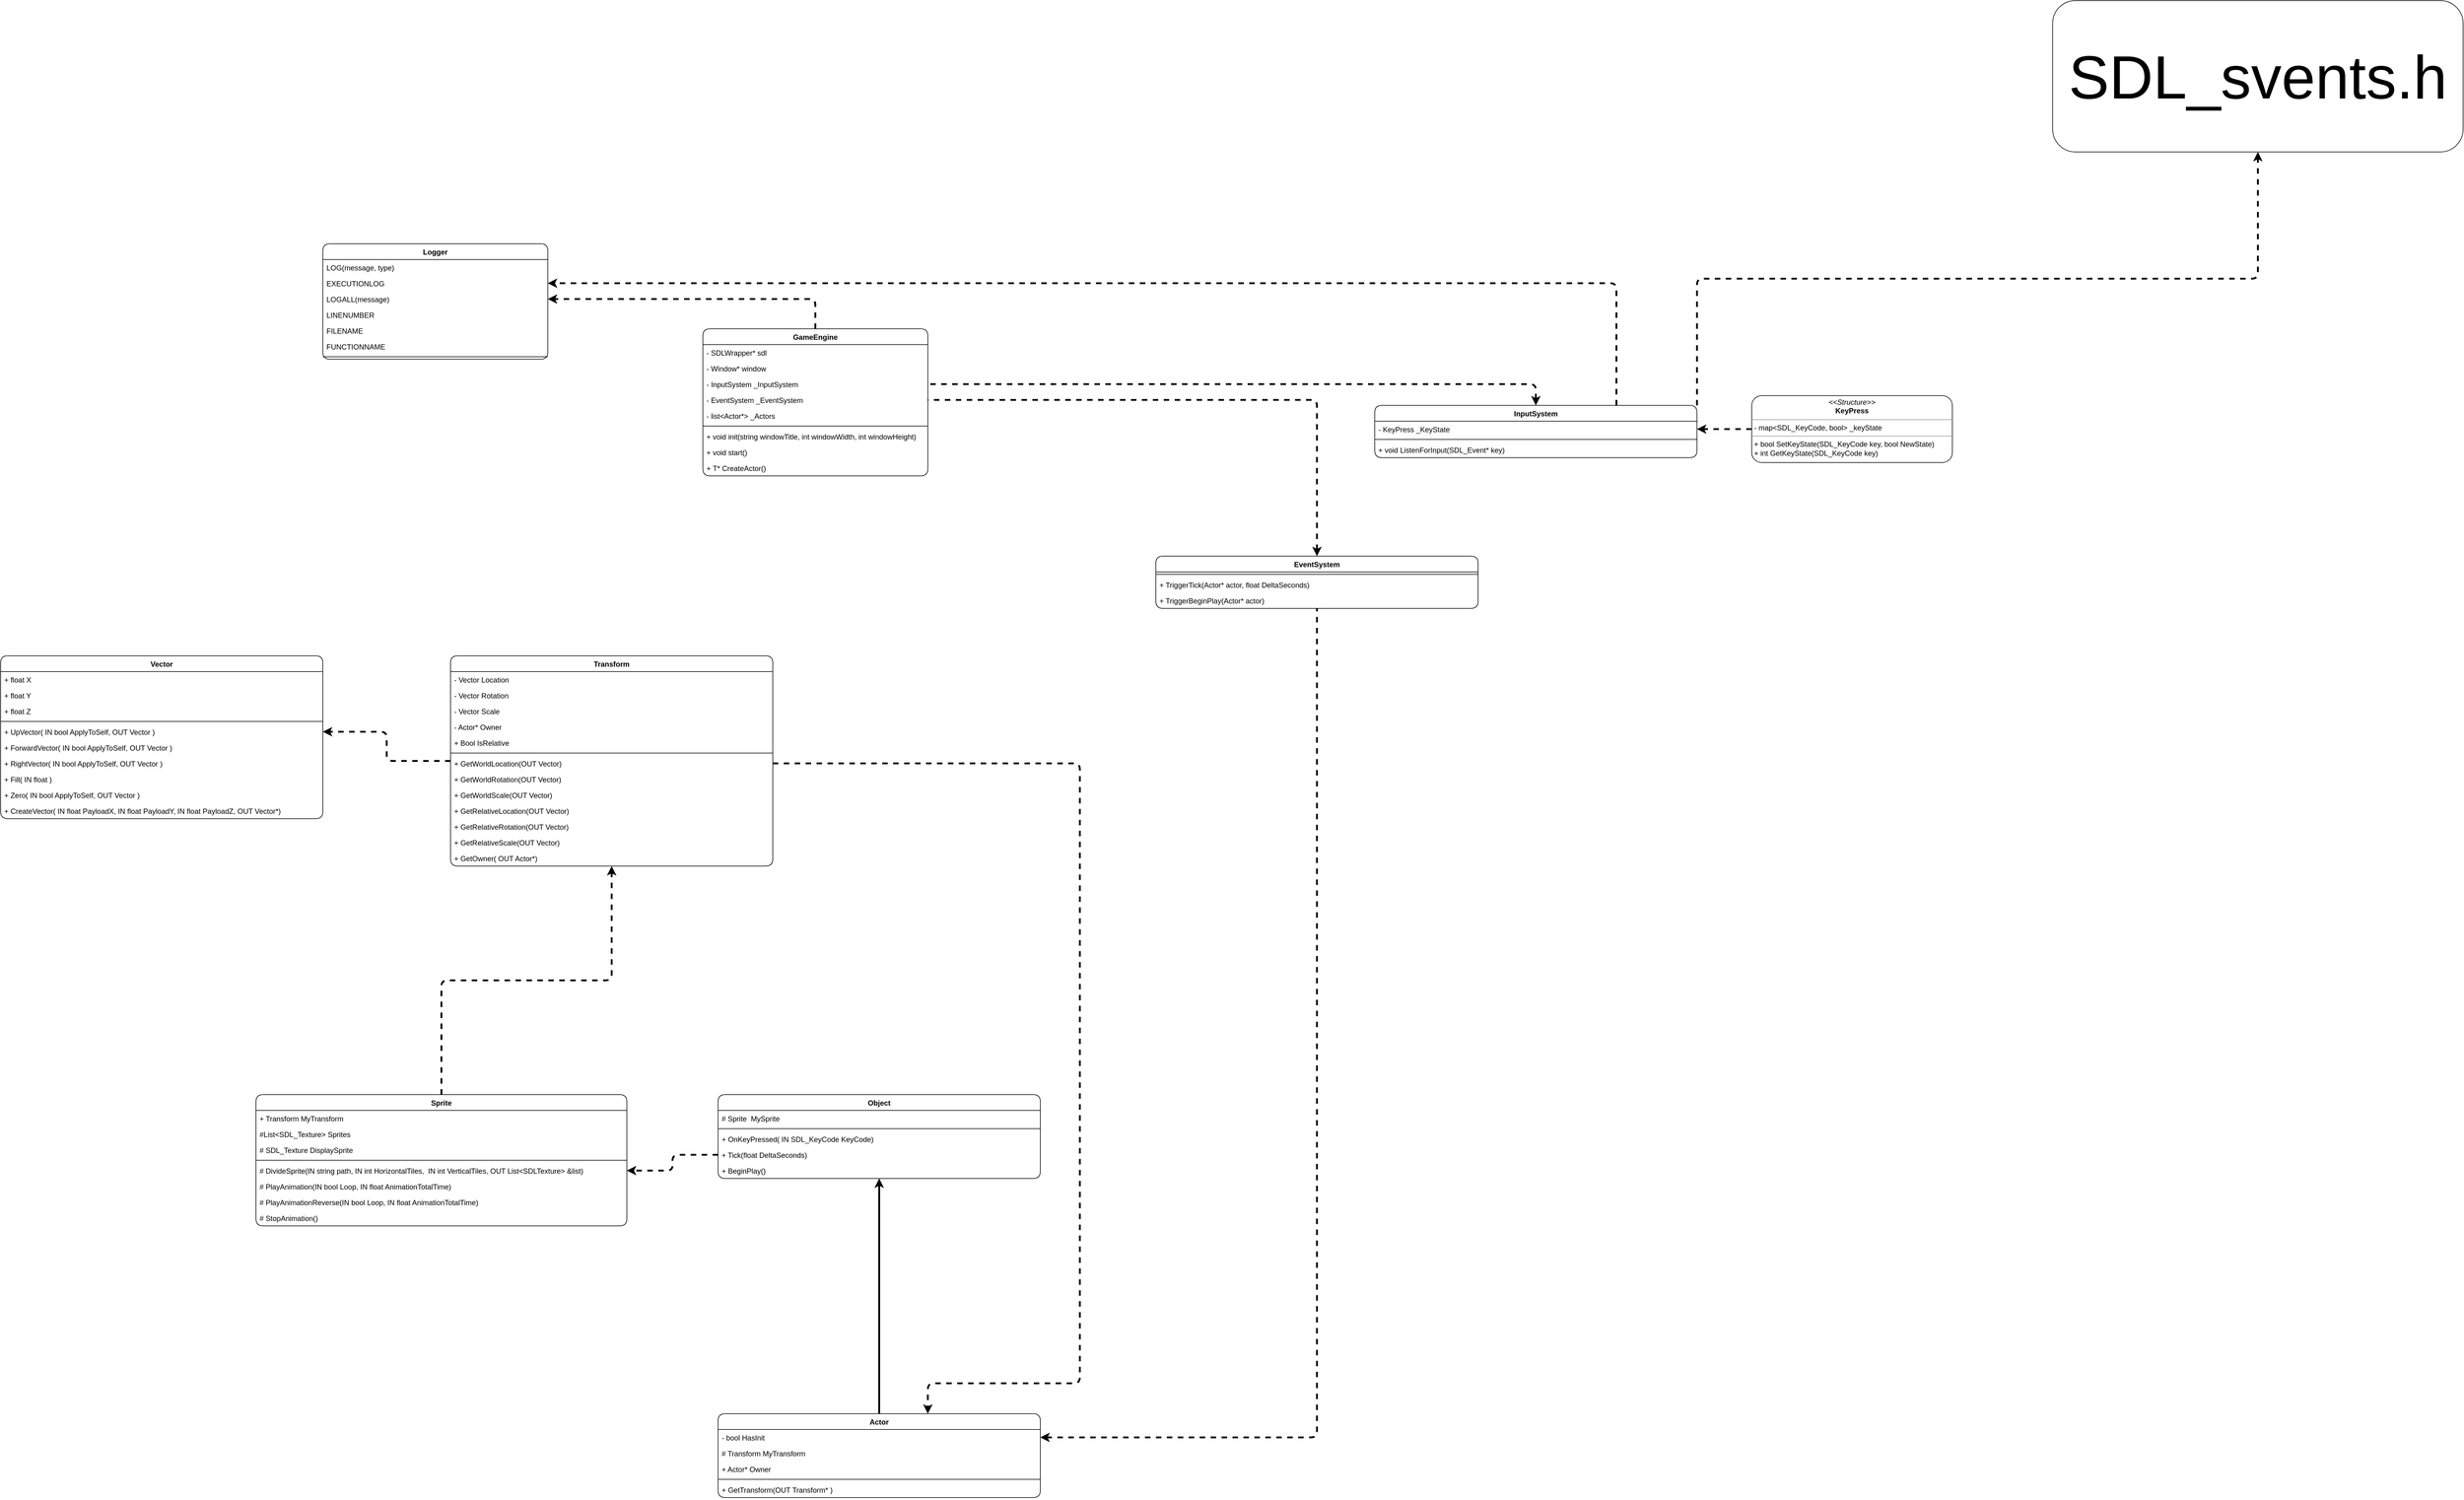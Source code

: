 <mxfile version="20.2.8" type="device"><diagram id="Res_MFt2tQa9ZmmpcqQg" name="Page-1"><mxGraphModel dx="1224" dy="749" grid="1" gridSize="25" guides="1" tooltips="1" connect="1" arrows="1" fold="1" page="1" pageScale="1" pageWidth="3300" pageHeight="4681" background="none" math="0" shadow="0"><root><mxCell id="0"/><mxCell id="1" parent="0"/><mxCell id="TzonNZ6yyS0ptHYCjy6T-36" style="edgeStyle=orthogonalEdgeStyle;rounded=1;orthogonalLoop=1;jettySize=auto;html=1;exitX=0.5;exitY=0;exitDx=0;exitDy=0;dashed=1;strokeWidth=3;entryX=1;entryY=0.5;entryDx=0;entryDy=0;" parent="1" source="TzonNZ6yyS0ptHYCjy6T-5" target="TzonNZ6yyS0ptHYCjy6T-32" edge="1"><mxGeometry relative="1" as="geometry"/></mxCell><mxCell id="TzonNZ6yyS0ptHYCjy6T-5" value="GameEngine" style="swimlane;fontStyle=1;align=center;verticalAlign=top;childLayout=stackLayout;horizontal=1;startSize=26;horizontalStack=0;resizeParent=1;resizeParentMax=0;resizeLast=0;collapsible=1;marginBottom=0;rounded=1;" parent="1" vertex="1"><mxGeometry x="1155" y="790" width="370" height="242" as="geometry"/></mxCell><mxCell id="TzonNZ6yyS0ptHYCjy6T-6" value="- SDLWrapper* sdl" style="text;strokeColor=none;fillColor=none;align=left;verticalAlign=top;spacingLeft=4;spacingRight=4;overflow=hidden;rotatable=0;points=[[0,0.5],[1,0.5]];portConstraint=eastwest;rounded=1;" parent="TzonNZ6yyS0ptHYCjy6T-5" vertex="1"><mxGeometry y="26" width="370" height="26" as="geometry"/></mxCell><mxCell id="TzonNZ6yyS0ptHYCjy6T-10" value="- Window* window" style="text;strokeColor=none;fillColor=none;align=left;verticalAlign=top;spacingLeft=4;spacingRight=4;overflow=hidden;rotatable=0;points=[[0,0.5],[1,0.5]];portConstraint=eastwest;rounded=1;" parent="TzonNZ6yyS0ptHYCjy6T-5" vertex="1"><mxGeometry y="52" width="370" height="26" as="geometry"/></mxCell><mxCell id="TzonNZ6yyS0ptHYCjy6T-11" value="- InputSystem _InputSystem" style="text;strokeColor=none;fillColor=none;align=left;verticalAlign=top;spacingLeft=4;spacingRight=4;overflow=hidden;rotatable=0;points=[[0,0.5],[1,0.5]];portConstraint=eastwest;rounded=1;" parent="TzonNZ6yyS0ptHYCjy6T-5" vertex="1"><mxGeometry y="78" width="370" height="26" as="geometry"/></mxCell><mxCell id="SGDce-Z-O2z4yjtDkLk2-1" value="- EventSystem _EventSystem" style="text;strokeColor=none;fillColor=none;align=left;verticalAlign=top;spacingLeft=4;spacingRight=4;overflow=hidden;rotatable=0;points=[[0,0.5],[1,0.5]];portConstraint=eastwest;rounded=1;" parent="TzonNZ6yyS0ptHYCjy6T-5" vertex="1"><mxGeometry y="104" width="370" height="26" as="geometry"/></mxCell><mxCell id="SGDce-Z-O2z4yjtDkLk2-20" value="- list&lt;Actor*&gt; _Actors" style="text;strokeColor=none;fillColor=none;align=left;verticalAlign=top;spacingLeft=4;spacingRight=4;overflow=hidden;rotatable=0;points=[[0,0.5],[1,0.5]];portConstraint=eastwest;rounded=1;" parent="TzonNZ6yyS0ptHYCjy6T-5" vertex="1"><mxGeometry y="130" width="370" height="26" as="geometry"/></mxCell><mxCell id="TzonNZ6yyS0ptHYCjy6T-7" value="" style="line;strokeWidth=1;fillColor=none;align=left;verticalAlign=middle;spacingTop=-1;spacingLeft=3;spacingRight=3;rotatable=0;labelPosition=right;points=[];portConstraint=eastwest;strokeColor=inherit;rounded=1;" parent="TzonNZ6yyS0ptHYCjy6T-5" vertex="1"><mxGeometry y="156" width="370" height="8" as="geometry"/></mxCell><mxCell id="TzonNZ6yyS0ptHYCjy6T-8" value="+ void init(string windowTitle, int windowWidth, int windowHeight)" style="text;strokeColor=none;fillColor=none;align=left;verticalAlign=top;spacingLeft=4;spacingRight=4;overflow=hidden;rotatable=0;points=[[0,0.5],[1,0.5]];portConstraint=eastwest;rounded=1;" parent="TzonNZ6yyS0ptHYCjy6T-5" vertex="1"><mxGeometry y="164" width="370" height="26" as="geometry"/></mxCell><mxCell id="TzonNZ6yyS0ptHYCjy6T-9" value="+ void start()" style="text;strokeColor=none;fillColor=none;align=left;verticalAlign=top;spacingLeft=4;spacingRight=4;overflow=hidden;rotatable=0;points=[[0,0.5],[1,0.5]];portConstraint=eastwest;rounded=1;" parent="TzonNZ6yyS0ptHYCjy6T-5" vertex="1"><mxGeometry y="190" width="370" height="26" as="geometry"/></mxCell><mxCell id="SGDce-Z-O2z4yjtDkLk2-35" value="+ T* CreateActor()" style="text;strokeColor=none;fillColor=none;align=left;verticalAlign=top;spacingLeft=4;spacingRight=4;overflow=hidden;rotatable=0;points=[[0,0.5],[1,0.5]];portConstraint=eastwest;rounded=1;" parent="TzonNZ6yyS0ptHYCjy6T-5" vertex="1"><mxGeometry y="216" width="370" height="26" as="geometry"/></mxCell><mxCell id="3lg1B-7YSAO5YjJT4bGC-70" style="edgeStyle=orthogonalEdgeStyle;rounded=1;orthogonalLoop=1;jettySize=auto;html=1;exitX=0.75;exitY=0;exitDx=0;exitDy=0;entryX=1;entryY=0.5;entryDx=0;entryDy=0;dashed=1;strokeWidth=3;" edge="1" parent="1" source="TzonNZ6yyS0ptHYCjy6T-12" target="TzonNZ6yyS0ptHYCjy6T-31"><mxGeometry relative="1" as="geometry"/></mxCell><mxCell id="3lg1B-7YSAO5YjJT4bGC-80" style="edgeStyle=orthogonalEdgeStyle;rounded=1;orthogonalLoop=1;jettySize=auto;html=1;exitX=1;exitY=0;exitDx=0;exitDy=0;dashed=1;strokeWidth=3;fontSize=100;startArrow=none;startFill=0;endArrow=classic;endFill=1;" edge="1" parent="1" source="TzonNZ6yyS0ptHYCjy6T-12" target="3lg1B-7YSAO5YjJT4bGC-78"><mxGeometry relative="1" as="geometry"/></mxCell><mxCell id="TzonNZ6yyS0ptHYCjy6T-12" value="InputSystem" style="swimlane;fontStyle=1;align=center;verticalAlign=top;childLayout=stackLayout;horizontal=1;startSize=26;horizontalStack=0;resizeParent=1;resizeParentMax=0;resizeLast=0;collapsible=1;marginBottom=0;rounded=1;" parent="1" vertex="1"><mxGeometry x="2260" y="916" width="530" height="86" as="geometry"/></mxCell><mxCell id="TzonNZ6yyS0ptHYCjy6T-15" value="- KeyPress _KeyState" style="text;strokeColor=none;fillColor=none;align=left;verticalAlign=top;spacingLeft=4;spacingRight=4;overflow=hidden;rotatable=0;points=[[0,0.5],[1,0.5]];portConstraint=eastwest;rounded=1;" parent="TzonNZ6yyS0ptHYCjy6T-12" vertex="1"><mxGeometry y="26" width="530" height="26" as="geometry"/></mxCell><mxCell id="TzonNZ6yyS0ptHYCjy6T-16" value="" style="line;strokeWidth=1;fillColor=none;align=left;verticalAlign=middle;spacingTop=-1;spacingLeft=3;spacingRight=3;rotatable=0;labelPosition=right;points=[];portConstraint=eastwest;strokeColor=inherit;rounded=1;" parent="TzonNZ6yyS0ptHYCjy6T-12" vertex="1"><mxGeometry y="52" width="530" height="8" as="geometry"/></mxCell><mxCell id="TzonNZ6yyS0ptHYCjy6T-17" value="+ void ListenForInput(SDL_Event* key)" style="text;strokeColor=none;fillColor=none;align=left;verticalAlign=top;spacingLeft=4;spacingRight=4;overflow=hidden;rotatable=0;points=[[0,0.5],[1,0.5]];portConstraint=eastwest;rounded=1;" parent="TzonNZ6yyS0ptHYCjy6T-12" vertex="1"><mxGeometry y="60" width="530" height="26" as="geometry"/></mxCell><mxCell id="TzonNZ6yyS0ptHYCjy6T-19" style="edgeStyle=orthogonalEdgeStyle;rounded=1;orthogonalLoop=1;jettySize=auto;html=1;dashed=1;entryX=1;entryY=0.5;entryDx=0;entryDy=0;exitX=0.5;exitY=0;exitDx=0;exitDy=0;strokeWidth=3;endArrow=none;endFill=0;startArrow=classic;startFill=1;" parent="1" source="TzonNZ6yyS0ptHYCjy6T-12" target="TzonNZ6yyS0ptHYCjy6T-11" edge="1"><mxGeometry relative="1" as="geometry"><mxPoint x="2360" y="860" as="sourcePoint"/><mxPoint x="2630" y="900" as="targetPoint"/></mxGeometry></mxCell><mxCell id="TzonNZ6yyS0ptHYCjy6T-22" style="edgeStyle=orthogonalEdgeStyle;rounded=1;orthogonalLoop=1;jettySize=auto;html=1;exitX=0;exitY=0.5;exitDx=0;exitDy=0;entryX=1;entryY=0.5;entryDx=0;entryDy=0;dashed=1;strokeWidth=3;" parent="1" source="TzonNZ6yyS0ptHYCjy6T-20" target="TzonNZ6yyS0ptHYCjy6T-15" edge="1"><mxGeometry relative="1" as="geometry"/></mxCell><mxCell id="TzonNZ6yyS0ptHYCjy6T-20" value="&lt;p style=&quot;margin:0px;margin-top:4px;text-align:center;&quot;&gt;&lt;i&gt;&amp;lt;&amp;lt;Structure&amp;gt;&amp;gt;&lt;/i&gt;&lt;br&gt;&lt;b&gt;KeyPress&lt;/b&gt;&lt;/p&gt;&lt;hr size=&quot;1&quot;&gt;&lt;p style=&quot;margin:0px;margin-left:4px;&quot;&gt;- map&amp;lt;SDL_KeyCode, bool&amp;gt; _keyState&lt;/p&gt;&lt;hr size=&quot;1&quot;&gt;&lt;p style=&quot;margin:0px;margin-left:4px;&quot;&gt;+ bool SetKeyState(SDL_KeyCode key, bool NewState)&lt;br&gt;+ int GetKeyState(SDL_KeyCode key)&lt;/p&gt;" style="verticalAlign=top;align=left;overflow=fill;fontSize=12;fontFamily=Helvetica;html=1;rounded=1;" parent="1" vertex="1"><mxGeometry x="2880" y="900" width="330" height="110" as="geometry"/></mxCell><mxCell id="TzonNZ6yyS0ptHYCjy6T-23" value="Logger" style="swimlane;fontStyle=1;align=center;verticalAlign=top;childLayout=stackLayout;horizontal=1;startSize=26;horizontalStack=0;resizeParent=1;resizeParentMax=0;resizeLast=0;collapsible=1;marginBottom=0;rounded=1;" parent="1" vertex="1"><mxGeometry x="530" y="650" width="370" height="190" as="geometry"/></mxCell><mxCell id="TzonNZ6yyS0ptHYCjy6T-30" value="LOG(message, type)" style="text;strokeColor=none;fillColor=none;align=left;verticalAlign=top;spacingLeft=4;spacingRight=4;overflow=hidden;rotatable=0;points=[[0,0.5],[1,0.5]];portConstraint=eastwest;rounded=1;" parent="TzonNZ6yyS0ptHYCjy6T-23" vertex="1"><mxGeometry y="26" width="370" height="26" as="geometry"/></mxCell><mxCell id="TzonNZ6yyS0ptHYCjy6T-31" value="EXECUTIONLOG" style="text;strokeColor=none;fillColor=none;align=left;verticalAlign=top;spacingLeft=4;spacingRight=4;overflow=hidden;rotatable=0;points=[[0,0.5],[1,0.5]];portConstraint=eastwest;rounded=1;" parent="TzonNZ6yyS0ptHYCjy6T-23" vertex="1"><mxGeometry y="52" width="370" height="26" as="geometry"/></mxCell><mxCell id="TzonNZ6yyS0ptHYCjy6T-32" value="LOGALL(message)" style="text;strokeColor=none;fillColor=none;align=left;verticalAlign=top;spacingLeft=4;spacingRight=4;overflow=hidden;rotatable=0;points=[[0,0.5],[1,0.5]];portConstraint=eastwest;rounded=1;" parent="TzonNZ6yyS0ptHYCjy6T-23" vertex="1"><mxGeometry y="78" width="370" height="26" as="geometry"/></mxCell><mxCell id="TzonNZ6yyS0ptHYCjy6T-33" value="LINENUMBER" style="text;strokeColor=none;fillColor=none;align=left;verticalAlign=top;spacingLeft=4;spacingRight=4;overflow=hidden;rotatable=0;points=[[0,0.5],[1,0.5]];portConstraint=eastwest;rounded=1;" parent="TzonNZ6yyS0ptHYCjy6T-23" vertex="1"><mxGeometry y="104" width="370" height="26" as="geometry"/></mxCell><mxCell id="TzonNZ6yyS0ptHYCjy6T-34" value="FILENAME" style="text;strokeColor=none;fillColor=none;align=left;verticalAlign=top;spacingLeft=4;spacingRight=4;overflow=hidden;rotatable=0;points=[[0,0.5],[1,0.5]];portConstraint=eastwest;rounded=1;" parent="TzonNZ6yyS0ptHYCjy6T-23" vertex="1"><mxGeometry y="130" width="370" height="26" as="geometry"/></mxCell><mxCell id="TzonNZ6yyS0ptHYCjy6T-35" value="FUNCTIONNAME" style="text;strokeColor=none;fillColor=none;align=left;verticalAlign=top;spacingLeft=4;spacingRight=4;overflow=hidden;rotatable=0;points=[[0,0.5],[1,0.5]];portConstraint=eastwest;rounded=1;" parent="TzonNZ6yyS0ptHYCjy6T-23" vertex="1"><mxGeometry y="156" width="370" height="26" as="geometry"/></mxCell><mxCell id="TzonNZ6yyS0ptHYCjy6T-27" value="" style="line;strokeWidth=1;fillColor=none;align=left;verticalAlign=middle;spacingTop=-1;spacingLeft=3;spacingRight=3;rotatable=0;labelPosition=right;points=[];portConstraint=eastwest;strokeColor=inherit;rounded=1;" parent="TzonNZ6yyS0ptHYCjy6T-23" vertex="1"><mxGeometry y="182" width="370" height="8" as="geometry"/></mxCell><mxCell id="SGDce-Z-O2z4yjtDkLk2-6" style="edgeStyle=orthogonalEdgeStyle;rounded=1;orthogonalLoop=1;jettySize=auto;html=1;exitX=0.5;exitY=0;exitDx=0;exitDy=0;entryX=1;entryY=0.5;entryDx=0;entryDy=0;dashed=1;strokeWidth=3;startArrow=classic;startFill=1;endArrow=none;endFill=0;" parent="1" source="SGDce-Z-O2z4yjtDkLk2-2" target="SGDce-Z-O2z4yjtDkLk2-1" edge="1"><mxGeometry relative="1" as="geometry"/></mxCell><mxCell id="SGDce-Z-O2z4yjtDkLk2-2" value="EventSystem" style="swimlane;fontStyle=1;align=center;verticalAlign=top;childLayout=stackLayout;horizontal=1;startSize=26;horizontalStack=0;resizeParent=1;resizeParentMax=0;resizeLast=0;collapsible=1;marginBottom=0;rounded=1;" parent="1" vertex="1"><mxGeometry x="1900" y="1164" width="530" height="86" as="geometry"/></mxCell><mxCell id="SGDce-Z-O2z4yjtDkLk2-4" value="" style="line;strokeWidth=1;fillColor=none;align=left;verticalAlign=middle;spacingTop=-1;spacingLeft=3;spacingRight=3;rotatable=0;labelPosition=right;points=[];portConstraint=eastwest;strokeColor=inherit;rounded=1;" parent="SGDce-Z-O2z4yjtDkLk2-2" vertex="1"><mxGeometry y="26" width="530" height="8" as="geometry"/></mxCell><mxCell id="SGDce-Z-O2z4yjtDkLk2-26" value="+ TriggerTick(Actor* actor, float DeltaSeconds)" style="text;strokeColor=none;fillColor=none;align=left;verticalAlign=top;spacingLeft=4;spacingRight=4;overflow=hidden;rotatable=0;points=[[0,0.5],[1,0.5]];portConstraint=eastwest;rounded=1;" parent="SGDce-Z-O2z4yjtDkLk2-2" vertex="1"><mxGeometry y="34" width="530" height="26" as="geometry"/></mxCell><mxCell id="SGDce-Z-O2z4yjtDkLk2-27" value="+ TriggerBeginPlay(Actor* actor)" style="text;strokeColor=none;fillColor=none;align=left;verticalAlign=top;spacingLeft=4;spacingRight=4;overflow=hidden;rotatable=0;points=[[0,0.5],[1,0.5]];portConstraint=eastwest;rounded=1;" parent="SGDce-Z-O2z4yjtDkLk2-2" vertex="1"><mxGeometry y="60" width="530" height="26" as="geometry"/></mxCell><mxCell id="SGDce-Z-O2z4yjtDkLk2-10" value="Object" style="swimlane;fontStyle=1;align=center;verticalAlign=top;childLayout=stackLayout;horizontal=1;startSize=26;horizontalStack=0;resizeParent=1;resizeParentMax=0;resizeLast=0;collapsible=1;marginBottom=0;rounded=1;" parent="1" vertex="1"><mxGeometry x="1180" y="2050" width="530" height="138" as="geometry"/></mxCell><mxCell id="3lg1B-7YSAO5YjJT4bGC-66" value="# Sprite  MySprite" style="text;strokeColor=none;fillColor=none;align=left;verticalAlign=top;spacingLeft=4;spacingRight=4;overflow=hidden;rotatable=0;points=[[0,0.5],[1,0.5]];portConstraint=eastwest;rounded=1;" vertex="1" parent="SGDce-Z-O2z4yjtDkLk2-10"><mxGeometry y="26" width="530" height="26" as="geometry"/></mxCell><mxCell id="SGDce-Z-O2z4yjtDkLk2-11" value="" style="line;strokeWidth=1;fillColor=none;align=left;verticalAlign=middle;spacingTop=-1;spacingLeft=3;spacingRight=3;rotatable=0;labelPosition=right;points=[];portConstraint=eastwest;strokeColor=inherit;rounded=1;" parent="SGDce-Z-O2z4yjtDkLk2-10" vertex="1"><mxGeometry y="52" width="530" height="8" as="geometry"/></mxCell><mxCell id="SGDce-Z-O2z4yjtDkLk2-9" value="+ OnKeyPressed( IN SDL_KeyCode KeyCode)" style="text;strokeColor=none;fillColor=none;align=left;verticalAlign=top;spacingLeft=4;spacingRight=4;overflow=hidden;rotatable=0;points=[[0,0.5],[1,0.5]];portConstraint=eastwest;rounded=1;" parent="SGDce-Z-O2z4yjtDkLk2-10" vertex="1"><mxGeometry y="60" width="530" height="26" as="geometry"/></mxCell><mxCell id="SGDce-Z-O2z4yjtDkLk2-7" value="+ Tick(float DeltaSeconds)" style="text;strokeColor=none;fillColor=none;align=left;verticalAlign=top;spacingLeft=4;spacingRight=4;overflow=hidden;rotatable=0;points=[[0,0.5],[1,0.5]];portConstraint=eastwest;rounded=1;" parent="SGDce-Z-O2z4yjtDkLk2-10" vertex="1"><mxGeometry y="86" width="530" height="26" as="geometry"/></mxCell><mxCell id="SGDce-Z-O2z4yjtDkLk2-8" value="+ BeginPlay()" style="text;strokeColor=none;fillColor=none;align=left;verticalAlign=top;spacingLeft=4;spacingRight=4;overflow=hidden;rotatable=0;points=[[0,0.5],[1,0.5]];portConstraint=eastwest;rounded=1;" parent="SGDce-Z-O2z4yjtDkLk2-10" vertex="1"><mxGeometry y="112" width="530" height="26" as="geometry"/></mxCell><mxCell id="SGDce-Z-O2z4yjtDkLk2-19" style="edgeStyle=orthogonalEdgeStyle;rounded=1;orthogonalLoop=1;jettySize=auto;html=1;strokeWidth=3;" parent="1" source="SGDce-Z-O2z4yjtDkLk2-13" target="SGDce-Z-O2z4yjtDkLk2-10" edge="1"><mxGeometry relative="1" as="geometry"/></mxCell><mxCell id="SGDce-Z-O2z4yjtDkLk2-13" value="Actor&#10;" style="swimlane;fontStyle=1;align=center;verticalAlign=top;childLayout=stackLayout;horizontal=1;startSize=26;horizontalStack=0;resizeParent=1;resizeParentMax=0;resizeLast=0;collapsible=1;marginBottom=0;rounded=1;" parent="1" vertex="1"><mxGeometry x="1180" y="2575" width="530" height="138" as="geometry"/></mxCell><mxCell id="SGDce-Z-O2z4yjtDkLk2-28" value="- bool HasInit" style="text;strokeColor=none;fillColor=none;align=left;verticalAlign=top;spacingLeft=4;spacingRight=4;overflow=hidden;rotatable=0;points=[[0,0.5],[1,0.5]];portConstraint=eastwest;rounded=1;" parent="SGDce-Z-O2z4yjtDkLk2-13" vertex="1"><mxGeometry y="26" width="530" height="26" as="geometry"/></mxCell><mxCell id="SGDce-Z-O2z4yjtDkLk2-12" value="# Transform MyTransform" style="text;strokeColor=none;fillColor=none;align=left;verticalAlign=top;spacingLeft=4;spacingRight=4;overflow=hidden;rotatable=0;points=[[0,0.5],[1,0.5]];portConstraint=eastwest;rounded=1;" parent="SGDce-Z-O2z4yjtDkLk2-13" vertex="1"><mxGeometry y="52" width="530" height="26" as="geometry"/></mxCell><mxCell id="3lg1B-7YSAO5YjJT4bGC-31" value="+ Actor* Owner" style="text;strokeColor=none;fillColor=none;align=left;verticalAlign=top;spacingLeft=4;spacingRight=4;overflow=hidden;rotatable=0;points=[[0,0.5],[1,0.5]];portConstraint=eastwest;rounded=1;" vertex="1" parent="SGDce-Z-O2z4yjtDkLk2-13"><mxGeometry y="78" width="530" height="26" as="geometry"/></mxCell><mxCell id="SGDce-Z-O2z4yjtDkLk2-15" value="" style="line;strokeWidth=1;fillColor=none;align=left;verticalAlign=middle;spacingTop=-1;spacingLeft=3;spacingRight=3;rotatable=0;labelPosition=right;points=[];portConstraint=eastwest;strokeColor=inherit;rounded=1;" parent="SGDce-Z-O2z4yjtDkLk2-13" vertex="1"><mxGeometry y="104" width="530" height="8" as="geometry"/></mxCell><mxCell id="3lg1B-7YSAO5YjJT4bGC-84" value="+ GetTransform(OUT Transform* )" style="text;strokeColor=none;fillColor=none;align=left;verticalAlign=top;spacingLeft=4;spacingRight=4;overflow=hidden;rotatable=0;points=[[0,0.5],[1,0.5]];portConstraint=eastwest;rounded=1;" vertex="1" parent="SGDce-Z-O2z4yjtDkLk2-13"><mxGeometry y="112" width="530" height="26" as="geometry"/></mxCell><mxCell id="3lg1B-7YSAO5YjJT4bGC-1" value="Vector" style="swimlane;fontStyle=1;align=center;verticalAlign=top;childLayout=stackLayout;horizontal=1;startSize=26;horizontalStack=0;resizeParent=1;resizeParentMax=0;resizeLast=0;collapsible=1;marginBottom=0;rounded=1;" vertex="1" parent="1"><mxGeometry y="1328" width="530" height="268" as="geometry"/></mxCell><mxCell id="3lg1B-7YSAO5YjJT4bGC-2" value="+ float X" style="text;strokeColor=none;fillColor=none;align=left;verticalAlign=top;spacingLeft=4;spacingRight=4;overflow=hidden;rotatable=0;points=[[0,0.5],[1,0.5]];portConstraint=eastwest;rounded=1;" vertex="1" parent="3lg1B-7YSAO5YjJT4bGC-1"><mxGeometry y="26" width="530" height="26" as="geometry"/></mxCell><mxCell id="3lg1B-7YSAO5YjJT4bGC-5" value="+ float Y&#10;" style="text;strokeColor=none;fillColor=none;align=left;verticalAlign=top;spacingLeft=4;spacingRight=4;overflow=hidden;rotatable=0;points=[[0,0.5],[1,0.5]];portConstraint=eastwest;rounded=1;" vertex="1" parent="3lg1B-7YSAO5YjJT4bGC-1"><mxGeometry y="52" width="530" height="26" as="geometry"/></mxCell><mxCell id="3lg1B-7YSAO5YjJT4bGC-4" value="+ float Z" style="text;strokeColor=none;fillColor=none;align=left;verticalAlign=top;spacingLeft=4;spacingRight=4;overflow=hidden;rotatable=0;points=[[0,0.5],[1,0.5]];portConstraint=eastwest;rounded=1;" vertex="1" parent="3lg1B-7YSAO5YjJT4bGC-1"><mxGeometry y="78" width="530" height="26" as="geometry"/></mxCell><mxCell id="3lg1B-7YSAO5YjJT4bGC-3" value="" style="line;strokeWidth=1;fillColor=none;align=left;verticalAlign=middle;spacingTop=-1;spacingLeft=3;spacingRight=3;rotatable=0;labelPosition=right;points=[];portConstraint=eastwest;strokeColor=inherit;rounded=1;" vertex="1" parent="3lg1B-7YSAO5YjJT4bGC-1"><mxGeometry y="104" width="530" height="8" as="geometry"/></mxCell><mxCell id="3lg1B-7YSAO5YjJT4bGC-6" value="+ UpVector( IN bool ApplyToSelf, OUT Vector )" style="text;strokeColor=none;fillColor=none;align=left;verticalAlign=top;spacingLeft=4;spacingRight=4;overflow=hidden;rotatable=0;points=[[0,0.5],[1,0.5]];portConstraint=eastwest;rounded=1;" vertex="1" parent="3lg1B-7YSAO5YjJT4bGC-1"><mxGeometry y="112" width="530" height="26" as="geometry"/></mxCell><mxCell id="3lg1B-7YSAO5YjJT4bGC-7" value="+ ForwardVector( IN bool ApplyToSelf, OUT Vector )" style="text;strokeColor=none;fillColor=none;align=left;verticalAlign=top;spacingLeft=4;spacingRight=4;overflow=hidden;rotatable=0;points=[[0,0.5],[1,0.5]];portConstraint=eastwest;rounded=1;" vertex="1" parent="3lg1B-7YSAO5YjJT4bGC-1"><mxGeometry y="138" width="530" height="26" as="geometry"/></mxCell><mxCell id="3lg1B-7YSAO5YjJT4bGC-8" value="+ RightVector( IN bool ApplyToSelf, OUT Vector )" style="text;strokeColor=none;fillColor=none;align=left;verticalAlign=top;spacingLeft=4;spacingRight=4;overflow=hidden;rotatable=0;points=[[0,0.5],[1,0.5]];portConstraint=eastwest;rounded=1;" vertex="1" parent="3lg1B-7YSAO5YjJT4bGC-1"><mxGeometry y="164" width="530" height="26" as="geometry"/></mxCell><mxCell id="3lg1B-7YSAO5YjJT4bGC-9" value="+ Fill( IN float )" style="text;strokeColor=none;fillColor=none;align=left;verticalAlign=top;spacingLeft=4;spacingRight=4;overflow=hidden;rotatable=0;points=[[0,0.5],[1,0.5]];portConstraint=eastwest;rounded=1;" vertex="1" parent="3lg1B-7YSAO5YjJT4bGC-1"><mxGeometry y="190" width="530" height="26" as="geometry"/></mxCell><mxCell id="3lg1B-7YSAO5YjJT4bGC-10" value="+ Zero( IN bool ApplyToSelf, OUT Vector )" style="text;strokeColor=none;fillColor=none;align=left;verticalAlign=top;spacingLeft=4;spacingRight=4;overflow=hidden;rotatable=0;points=[[0,0.5],[1,0.5]];portConstraint=eastwest;rounded=1;" vertex="1" parent="3lg1B-7YSAO5YjJT4bGC-1"><mxGeometry y="216" width="530" height="26" as="geometry"/></mxCell><mxCell id="3lg1B-7YSAO5YjJT4bGC-81" value="+ CreateVector( IN float PayloadX, IN float PayloadY, IN float PayloadZ, OUT Vector*)" style="text;strokeColor=none;fillColor=none;align=left;verticalAlign=top;spacingLeft=4;spacingRight=4;overflow=hidden;rotatable=0;points=[[0,0.5],[1,0.5]];portConstraint=eastwest;rounded=1;" vertex="1" parent="3lg1B-7YSAO5YjJT4bGC-1"><mxGeometry y="242" width="530" height="26" as="geometry"/></mxCell><mxCell id="3lg1B-7YSAO5YjJT4bGC-72" style="edgeStyle=orthogonalEdgeStyle;rounded=1;orthogonalLoop=1;jettySize=auto;html=1;entryX=1;entryY=0.5;entryDx=0;entryDy=0;dashed=1;strokeWidth=3;" edge="1" parent="1" source="3lg1B-7YSAO5YjJT4bGC-11" target="3lg1B-7YSAO5YjJT4bGC-6"><mxGeometry relative="1" as="geometry"/></mxCell><mxCell id="3lg1B-7YSAO5YjJT4bGC-11" value="Transform" style="swimlane;fontStyle=1;align=center;verticalAlign=top;childLayout=stackLayout;horizontal=1;startSize=26;horizontalStack=0;resizeParent=1;resizeParentMax=0;resizeLast=0;collapsible=1;marginBottom=0;rounded=1;" vertex="1" parent="1"><mxGeometry x="740" y="1328" width="530" height="346" as="geometry"/></mxCell><mxCell id="3lg1B-7YSAO5YjJT4bGC-12" value="- Vector Location&#10;" style="text;strokeColor=none;fillColor=none;align=left;verticalAlign=top;spacingLeft=4;spacingRight=4;overflow=hidden;rotatable=0;points=[[0,0.5],[1,0.5]];portConstraint=eastwest;rounded=1;" vertex="1" parent="3lg1B-7YSAO5YjJT4bGC-11"><mxGeometry y="26" width="530" height="26" as="geometry"/></mxCell><mxCell id="3lg1B-7YSAO5YjJT4bGC-21" value="- Vector Rotation" style="text;strokeColor=none;fillColor=none;align=left;verticalAlign=top;spacingLeft=4;spacingRight=4;overflow=hidden;rotatable=0;points=[[0,0.5],[1,0.5]];portConstraint=eastwest;rounded=1;" vertex="1" parent="3lg1B-7YSAO5YjJT4bGC-11"><mxGeometry y="52" width="530" height="26" as="geometry"/></mxCell><mxCell id="3lg1B-7YSAO5YjJT4bGC-22" value="- Vector Scale" style="text;strokeColor=none;fillColor=none;align=left;verticalAlign=top;spacingLeft=4;spacingRight=4;overflow=hidden;rotatable=0;points=[[0,0.5],[1,0.5]];portConstraint=eastwest;rounded=1;" vertex="1" parent="3lg1B-7YSAO5YjJT4bGC-11"><mxGeometry y="78" width="530" height="26" as="geometry"/></mxCell><mxCell id="3lg1B-7YSAO5YjJT4bGC-82" value="- Actor* Owner" style="text;strokeColor=none;fillColor=none;align=left;verticalAlign=top;spacingLeft=4;spacingRight=4;overflow=hidden;rotatable=0;points=[[0,0.5],[1,0.5]];portConstraint=eastwest;rounded=1;" vertex="1" parent="3lg1B-7YSAO5YjJT4bGC-11"><mxGeometry y="104" width="530" height="26" as="geometry"/></mxCell><mxCell id="3lg1B-7YSAO5YjJT4bGC-30" value="+ Bool IsRelative" style="text;strokeColor=none;fillColor=none;align=left;verticalAlign=top;spacingLeft=4;spacingRight=4;overflow=hidden;rotatable=0;points=[[0,0.5],[1,0.5]];portConstraint=eastwest;rounded=1;" vertex="1" parent="3lg1B-7YSAO5YjJT4bGC-11"><mxGeometry y="130" width="530" height="26" as="geometry"/></mxCell><mxCell id="3lg1B-7YSAO5YjJT4bGC-15" value="" style="line;strokeWidth=1;fillColor=none;align=left;verticalAlign=middle;spacingTop=-1;spacingLeft=3;spacingRight=3;rotatable=0;labelPosition=right;points=[];portConstraint=eastwest;strokeColor=inherit;rounded=1;" vertex="1" parent="3lg1B-7YSAO5YjJT4bGC-11"><mxGeometry y="156" width="530" height="8" as="geometry"/></mxCell><mxCell id="3lg1B-7YSAO5YjJT4bGC-23" value="+ GetWorldLocation(OUT Vector)" style="text;strokeColor=none;fillColor=none;align=left;verticalAlign=top;spacingLeft=4;spacingRight=4;overflow=hidden;rotatable=0;points=[[0,0.5],[1,0.5]];portConstraint=eastwest;rounded=1;" vertex="1" parent="3lg1B-7YSAO5YjJT4bGC-11"><mxGeometry y="164" width="530" height="26" as="geometry"/></mxCell><mxCell id="3lg1B-7YSAO5YjJT4bGC-24" value="+ GetWorldRotation(OUT Vector)" style="text;strokeColor=none;fillColor=none;align=left;verticalAlign=top;spacingLeft=4;spacingRight=4;overflow=hidden;rotatable=0;points=[[0,0.5],[1,0.5]];portConstraint=eastwest;rounded=1;" vertex="1" parent="3lg1B-7YSAO5YjJT4bGC-11"><mxGeometry y="190" width="530" height="26" as="geometry"/></mxCell><mxCell id="3lg1B-7YSAO5YjJT4bGC-25" value="+ GetWorldScale(OUT Vector)" style="text;strokeColor=none;fillColor=none;align=left;verticalAlign=top;spacingLeft=4;spacingRight=4;overflow=hidden;rotatable=0;points=[[0,0.5],[1,0.5]];portConstraint=eastwest;rounded=1;" vertex="1" parent="3lg1B-7YSAO5YjJT4bGC-11"><mxGeometry y="216" width="530" height="26" as="geometry"/></mxCell><mxCell id="3lg1B-7YSAO5YjJT4bGC-27" value="+ GetRelativeLocation(OUT Vector)" style="text;strokeColor=none;fillColor=none;align=left;verticalAlign=top;spacingLeft=4;spacingRight=4;overflow=hidden;rotatable=0;points=[[0,0.5],[1,0.5]];portConstraint=eastwest;rounded=1;" vertex="1" parent="3lg1B-7YSAO5YjJT4bGC-11"><mxGeometry y="242" width="530" height="26" as="geometry"/></mxCell><mxCell id="3lg1B-7YSAO5YjJT4bGC-28" value="+ GetRelativeRotation(OUT Vector)" style="text;strokeColor=none;fillColor=none;align=left;verticalAlign=top;spacingLeft=4;spacingRight=4;overflow=hidden;rotatable=0;points=[[0,0.5],[1,0.5]];portConstraint=eastwest;rounded=1;" vertex="1" parent="3lg1B-7YSAO5YjJT4bGC-11"><mxGeometry y="268" width="530" height="26" as="geometry"/></mxCell><mxCell id="3lg1B-7YSAO5YjJT4bGC-26" value="+ GetRelativeScale(OUT Vector)" style="text;strokeColor=none;fillColor=none;align=left;verticalAlign=top;spacingLeft=4;spacingRight=4;overflow=hidden;rotatable=0;points=[[0,0.5],[1,0.5]];portConstraint=eastwest;rounded=1;" vertex="1" parent="3lg1B-7YSAO5YjJT4bGC-11"><mxGeometry y="294" width="530" height="26" as="geometry"/></mxCell><mxCell id="3lg1B-7YSAO5YjJT4bGC-85" value="+ GetOwner( OUT Actor*)" style="text;strokeColor=none;fillColor=none;align=left;verticalAlign=top;spacingLeft=4;spacingRight=4;overflow=hidden;rotatable=0;points=[[0,0.5],[1,0.5]];portConstraint=eastwest;rounded=1;" vertex="1" parent="3lg1B-7YSAO5YjJT4bGC-11"><mxGeometry y="320" width="530" height="26" as="geometry"/></mxCell><mxCell id="3lg1B-7YSAO5YjJT4bGC-52" style="edgeStyle=orthogonalEdgeStyle;rounded=1;orthogonalLoop=1;jettySize=auto;html=1;exitX=0.5;exitY=0;exitDx=0;exitDy=0;dashed=1;strokeWidth=3;" edge="1" parent="1" source="3lg1B-7YSAO5YjJT4bGC-33" target="3lg1B-7YSAO5YjJT4bGC-11"><mxGeometry relative="1" as="geometry"/></mxCell><mxCell id="3lg1B-7YSAO5YjJT4bGC-33" value="Sprite" style="swimlane;fontStyle=1;align=center;verticalAlign=top;childLayout=stackLayout;horizontal=1;startSize=26;horizontalStack=0;resizeParent=1;resizeParentMax=0;resizeLast=0;collapsible=1;marginBottom=0;rounded=1;" vertex="1" parent="1"><mxGeometry x="420" y="2050" width="610" height="216" as="geometry"/></mxCell><mxCell id="3lg1B-7YSAO5YjJT4bGC-53" value="+ Transform MyTransform" style="text;strokeColor=none;fillColor=none;align=left;verticalAlign=top;spacingLeft=4;spacingRight=4;overflow=hidden;rotatable=0;points=[[0,0.5],[1,0.5]];portConstraint=eastwest;rounded=1;" vertex="1" parent="3lg1B-7YSAO5YjJT4bGC-33"><mxGeometry y="26" width="610" height="26" as="geometry"/></mxCell><mxCell id="3lg1B-7YSAO5YjJT4bGC-34" value="#List&lt;SDL_Texture&gt; Sprites" style="text;strokeColor=none;fillColor=none;align=left;verticalAlign=top;spacingLeft=4;spacingRight=4;overflow=hidden;rotatable=0;points=[[0,0.5],[1,0.5]];portConstraint=eastwest;rounded=1;" vertex="1" parent="3lg1B-7YSAO5YjJT4bGC-33"><mxGeometry y="52" width="610" height="26" as="geometry"/></mxCell><mxCell id="3lg1B-7YSAO5YjJT4bGC-35" value="# SDL_Texture DisplaySprite" style="text;strokeColor=none;fillColor=none;align=left;verticalAlign=top;spacingLeft=4;spacingRight=4;overflow=hidden;rotatable=0;points=[[0,0.5],[1,0.5]];portConstraint=eastwest;rounded=1;" vertex="1" parent="3lg1B-7YSAO5YjJT4bGC-33"><mxGeometry y="78" width="610" height="26" as="geometry"/></mxCell><mxCell id="3lg1B-7YSAO5YjJT4bGC-38" value="" style="line;strokeWidth=1;fillColor=none;align=left;verticalAlign=middle;spacingTop=-1;spacingLeft=3;spacingRight=3;rotatable=0;labelPosition=right;points=[];portConstraint=eastwest;strokeColor=inherit;rounded=1;" vertex="1" parent="3lg1B-7YSAO5YjJT4bGC-33"><mxGeometry y="104" width="610" height="8" as="geometry"/></mxCell><mxCell id="3lg1B-7YSAO5YjJT4bGC-48" value="# DivideSprite(IN string path, IN int HorizontalTiles,  IN int VerticalTiles, OUT List&lt;SDLTexture&gt; &amp;list)" style="text;strokeColor=none;fillColor=none;align=left;verticalAlign=top;spacingLeft=4;spacingRight=4;overflow=hidden;rotatable=0;points=[[0,0.5],[1,0.5]];portConstraint=eastwest;rounded=1;" vertex="1" parent="3lg1B-7YSAO5YjJT4bGC-33"><mxGeometry y="112" width="610" height="26" as="geometry"/></mxCell><mxCell id="3lg1B-7YSAO5YjJT4bGC-49" value="# PlayAnimation(IN bool Loop, IN float AnimationTotalTime)" style="text;strokeColor=none;fillColor=none;align=left;verticalAlign=top;spacingLeft=4;spacingRight=4;overflow=hidden;rotatable=0;points=[[0,0.5],[1,0.5]];portConstraint=eastwest;rounded=1;" vertex="1" parent="3lg1B-7YSAO5YjJT4bGC-33"><mxGeometry y="138" width="610" height="26" as="geometry"/></mxCell><mxCell id="3lg1B-7YSAO5YjJT4bGC-50" value="# PlayAnimationReverse(IN bool Loop, IN float AnimationTotalTime)" style="text;strokeColor=none;fillColor=none;align=left;verticalAlign=top;spacingLeft=4;spacingRight=4;overflow=hidden;rotatable=0;points=[[0,0.5],[1,0.5]];portConstraint=eastwest;rounded=1;" vertex="1" parent="3lg1B-7YSAO5YjJT4bGC-33"><mxGeometry y="164" width="610" height="26" as="geometry"/></mxCell><mxCell id="3lg1B-7YSAO5YjJT4bGC-51" value="# StopAnimation()" style="text;strokeColor=none;fillColor=none;align=left;verticalAlign=top;spacingLeft=4;spacingRight=4;overflow=hidden;rotatable=0;points=[[0,0.5],[1,0.5]];portConstraint=eastwest;rounded=1;" vertex="1" parent="3lg1B-7YSAO5YjJT4bGC-33"><mxGeometry y="190" width="610" height="26" as="geometry"/></mxCell><mxCell id="3lg1B-7YSAO5YjJT4bGC-64" style="edgeStyle=orthogonalEdgeStyle;rounded=1;orthogonalLoop=1;jettySize=auto;html=1;exitX=0;exitY=0.5;exitDx=0;exitDy=0;entryX=1;entryY=0.5;entryDx=0;entryDy=0;dashed=1;strokeWidth=3;" edge="1" parent="1" source="SGDce-Z-O2z4yjtDkLk2-7" target="3lg1B-7YSAO5YjJT4bGC-48"><mxGeometry relative="1" as="geometry"/></mxCell><mxCell id="3lg1B-7YSAO5YjJT4bGC-69" style="edgeStyle=orthogonalEdgeStyle;rounded=1;orthogonalLoop=1;jettySize=auto;html=1;exitX=1;exitY=0.5;exitDx=0;exitDy=0;dashed=1;strokeWidth=3;startArrow=classic;startFill=1;endArrow=none;endFill=0;" edge="1" parent="1" source="SGDce-Z-O2z4yjtDkLk2-28" target="SGDce-Z-O2z4yjtDkLk2-2"><mxGeometry relative="1" as="geometry"/></mxCell><mxCell id="3lg1B-7YSAO5YjJT4bGC-78" value="&lt;font style=&quot;font-size: 100px;&quot;&gt;SDL_svents.h&lt;/font&gt;" style="rounded=1;whiteSpace=wrap;html=1;" vertex="1" parent="1"><mxGeometry x="3375" y="250" width="675" height="249" as="geometry"/></mxCell><mxCell id="3lg1B-7YSAO5YjJT4bGC-83" style="edgeStyle=orthogonalEdgeStyle;rounded=1;orthogonalLoop=1;jettySize=auto;html=1;exitX=1;exitY=0.5;exitDx=0;exitDy=0;dashed=1;strokeWidth=3;fontSize=100;startArrow=none;startFill=0;endArrow=classic;endFill=1;" edge="1" parent="1" source="3lg1B-7YSAO5YjJT4bGC-23" target="SGDce-Z-O2z4yjtDkLk2-13"><mxGeometry relative="1" as="geometry"><Array as="points"><mxPoint x="1775" y="1505"/><mxPoint x="1775" y="2525"/><mxPoint x="1525" y="2525"/></Array></mxGeometry></mxCell></root></mxGraphModel></diagram></mxfile>